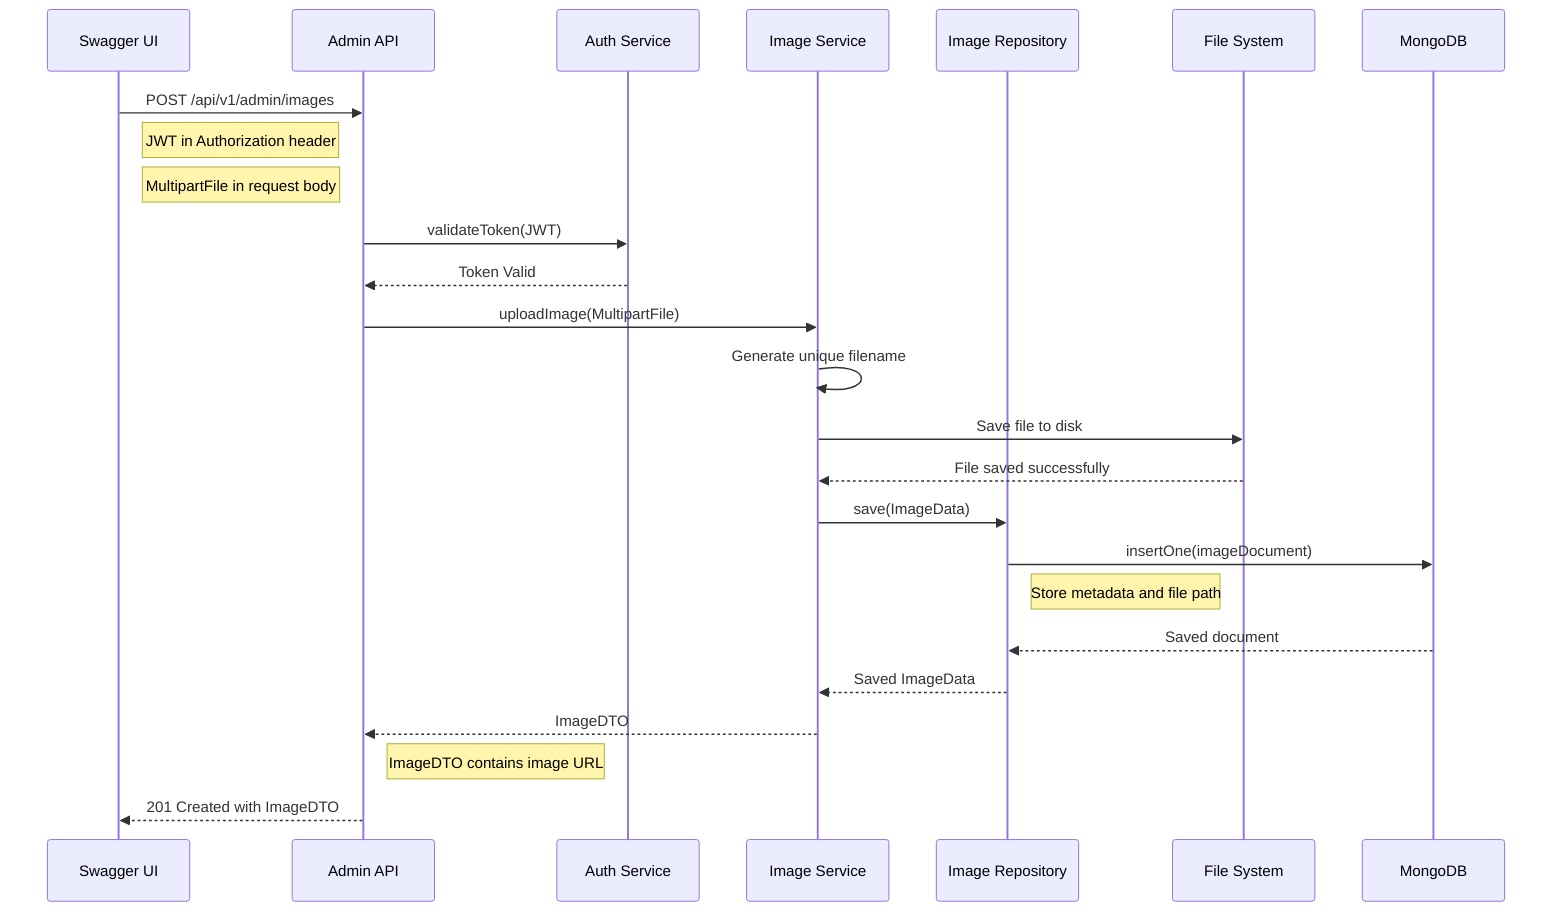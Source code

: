 sequenceDiagram
    participant SW as Swagger UI
    participant AA as Admin API
    participant AS as Auth Service
    participant IS as Image Service
    participant IR as Image Repository
    participant FS as File System
    participant DB as MongoDB

    SW->>AA: POST /api/v1/admin/images
    Note right of SW: JWT in Authorization header
    Note right of SW: MultipartFile in request body
    AA->>AS: validateToken(JWT)
    AS-->>AA: Token Valid
    AA->>IS: uploadImage(MultipartFile)
    IS->>IS: Generate unique filename
    IS->>FS: Save file to disk
    FS-->>IS: File saved successfully
    IS->>IR: save(ImageData)
    IR->>DB: insertOne(imageDocument)
    Note right of IR: Store metadata and file path
    DB-->>IR: Saved document
    IR-->>IS: Saved ImageData
    IS-->>AA: ImageDTO
    Note right of AA: ImageDTO contains image URL
    AA-->>SW: 201 Created with ImageDTO